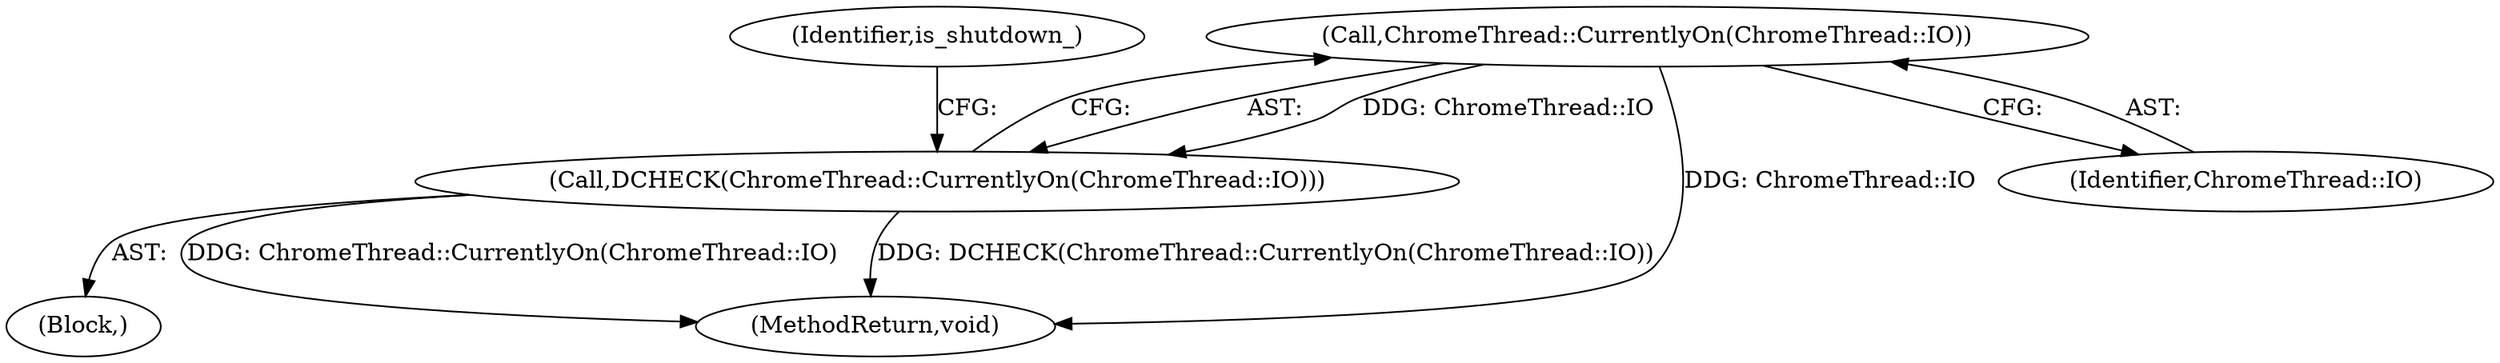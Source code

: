 digraph "0_Chrome_6c5d779aaf0dec9628da8a20751e95fd09554b14@API" {
"1000108" [label="(Call,ChromeThread::CurrentlyOn(ChromeThread::IO))"];
"1000107" [label="(Call,DCHECK(ChromeThread::CurrentlyOn(ChromeThread::IO)))"];
"1000108" [label="(Call,ChromeThread::CurrentlyOn(ChromeThread::IO))"];
"1000109" [label="(Identifier,ChromeThread::IO)"];
"1000107" [label="(Call,DCHECK(ChromeThread::CurrentlyOn(ChromeThread::IO)))"];
"1000106" [label="(Block,)"];
"1000111" [label="(Identifier,is_shutdown_)"];
"1000162" [label="(MethodReturn,void)"];
"1000108" -> "1000107"  [label="AST: "];
"1000108" -> "1000109"  [label="CFG: "];
"1000109" -> "1000108"  [label="AST: "];
"1000107" -> "1000108"  [label="CFG: "];
"1000108" -> "1000162"  [label="DDG: ChromeThread::IO"];
"1000108" -> "1000107"  [label="DDG: ChromeThread::IO"];
"1000107" -> "1000106"  [label="AST: "];
"1000111" -> "1000107"  [label="CFG: "];
"1000107" -> "1000162"  [label="DDG: ChromeThread::CurrentlyOn(ChromeThread::IO)"];
"1000107" -> "1000162"  [label="DDG: DCHECK(ChromeThread::CurrentlyOn(ChromeThread::IO))"];
}
